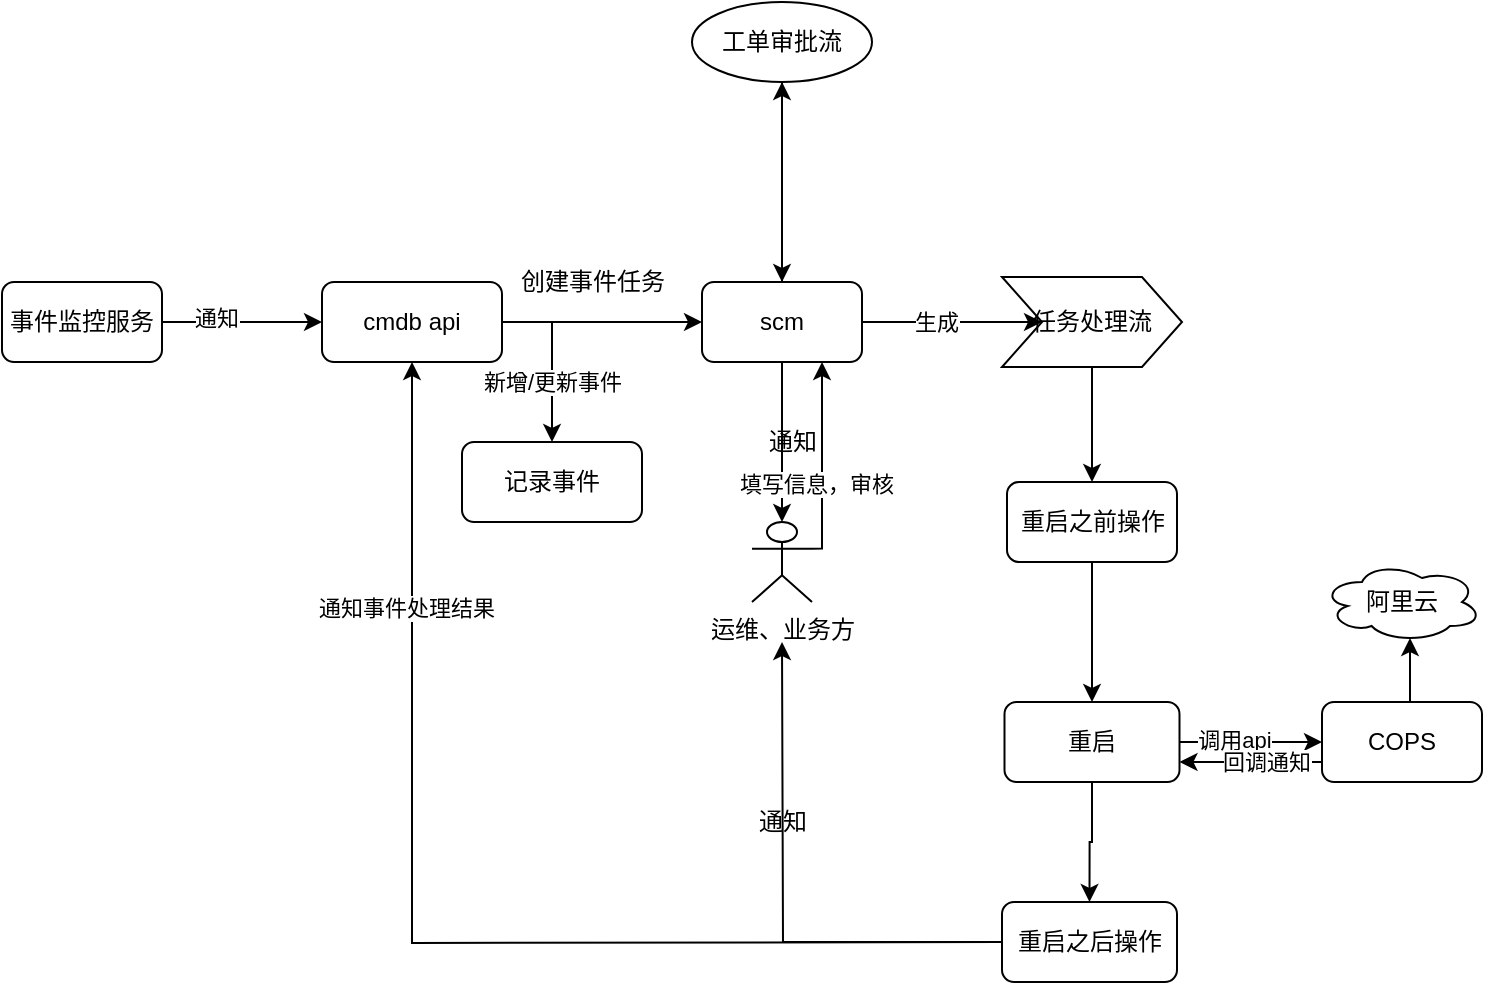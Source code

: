 <mxfile version="14.2.9" type="github">
  <diagram id="i3r9SRX2nsmY7t9XxCH-" name="Page-1">
    <mxGraphModel dx="1038" dy="524" grid="1" gridSize="10" guides="1" tooltips="1" connect="1" arrows="1" fold="1" page="1" pageScale="1" pageWidth="827" pageHeight="1169" math="0" shadow="0">
      <root>
        <mxCell id="0" />
        <mxCell id="1" parent="0" />
        <mxCell id="5iP_pvDfPiyhX8K3JkT0-7" style="edgeStyle=orthogonalEdgeStyle;rounded=0;orthogonalLoop=1;jettySize=auto;html=1;exitX=1;exitY=0.5;exitDx=0;exitDy=0;entryX=0;entryY=0.5;entryDx=0;entryDy=0;" parent="1" source="5iP_pvDfPiyhX8K3JkT0-1" target="5iP_pvDfPiyhX8K3JkT0-6" edge="1">
          <mxGeometry relative="1" as="geometry" />
        </mxCell>
        <mxCell id="5iP_pvDfPiyhX8K3JkT0-44" style="edgeStyle=orthogonalEdgeStyle;rounded=0;orthogonalLoop=1;jettySize=auto;html=1;exitX=1;exitY=0.5;exitDx=0;exitDy=0;entryX=0.5;entryY=0;entryDx=0;entryDy=0;" parent="1" source="5iP_pvDfPiyhX8K3JkT0-1" target="5iP_pvDfPiyhX8K3JkT0-4" edge="1">
          <mxGeometry relative="1" as="geometry" />
        </mxCell>
        <mxCell id="5iP_pvDfPiyhX8K3JkT0-47" value="新增/更新事件" style="edgeLabel;html=1;align=center;verticalAlign=middle;resizable=0;points=[];" parent="5iP_pvDfPiyhX8K3JkT0-44" vertex="1" connectable="0">
          <mxGeometry x="0.085" y="1" relative="1" as="geometry">
            <mxPoint x="-1.02" y="8.83" as="offset" />
          </mxGeometry>
        </mxCell>
        <mxCell id="5iP_pvDfPiyhX8K3JkT0-1" value="cmdb api" style="rounded=1;whiteSpace=wrap;html=1;" parent="1" vertex="1">
          <mxGeometry x="200" y="180" width="90" height="40" as="geometry" />
        </mxCell>
        <mxCell id="5iP_pvDfPiyhX8K3JkT0-3" style="edgeStyle=orthogonalEdgeStyle;rounded=0;orthogonalLoop=1;jettySize=auto;html=1;exitX=1;exitY=0.5;exitDx=0;exitDy=0;entryX=0;entryY=0.5;entryDx=0;entryDy=0;" parent="1" source="5iP_pvDfPiyhX8K3JkT0-2" target="5iP_pvDfPiyhX8K3JkT0-1" edge="1">
          <mxGeometry relative="1" as="geometry">
            <Array as="points">
              <mxPoint x="170" y="200" />
              <mxPoint x="170" y="200" />
            </Array>
          </mxGeometry>
        </mxCell>
        <mxCell id="5iP_pvDfPiyhX8K3JkT0-9" value="通知" style="edgeLabel;html=1;align=center;verticalAlign=middle;resizable=0;points=[];" parent="5iP_pvDfPiyhX8K3JkT0-3" vertex="1" connectable="0">
          <mxGeometry x="-0.328" y="2" relative="1" as="geometry">
            <mxPoint as="offset" />
          </mxGeometry>
        </mxCell>
        <mxCell id="5iP_pvDfPiyhX8K3JkT0-2" value="事件监控服务" style="rounded=1;whiteSpace=wrap;html=1;" parent="1" vertex="1">
          <mxGeometry x="40" y="180" width="80" height="40" as="geometry" />
        </mxCell>
        <mxCell id="5iP_pvDfPiyhX8K3JkT0-4" value="记录事件" style="rounded=1;whiteSpace=wrap;html=1;" parent="1" vertex="1">
          <mxGeometry x="270" y="260" width="90" height="40" as="geometry" />
        </mxCell>
        <mxCell id="5iP_pvDfPiyhX8K3JkT0-11" style="edgeStyle=orthogonalEdgeStyle;rounded=0;orthogonalLoop=1;jettySize=auto;html=1;exitX=0.5;exitY=1;exitDx=0;exitDy=0;entryX=0.5;entryY=0;entryDx=0;entryDy=0;entryPerimeter=0;" parent="1" source="5iP_pvDfPiyhX8K3JkT0-6" target="5iP_pvDfPiyhX8K3JkT0-10" edge="1">
          <mxGeometry relative="1" as="geometry">
            <Array as="points">
              <mxPoint x="430" y="250" />
              <mxPoint x="430" y="250" />
            </Array>
          </mxGeometry>
        </mxCell>
        <mxCell id="5iP_pvDfPiyhX8K3JkT0-18" style="edgeStyle=orthogonalEdgeStyle;rounded=0;orthogonalLoop=1;jettySize=auto;html=1;exitX=0.5;exitY=0;exitDx=0;exitDy=0;entryX=0.5;entryY=1;entryDx=0;entryDy=0;" parent="1" source="5iP_pvDfPiyhX8K3JkT0-6" target="5iP_pvDfPiyhX8K3JkT0-15" edge="1">
          <mxGeometry relative="1" as="geometry" />
        </mxCell>
        <mxCell id="5iP_pvDfPiyhX8K3JkT0-20" style="edgeStyle=orthogonalEdgeStyle;rounded=0;orthogonalLoop=1;jettySize=auto;html=1;exitX=1;exitY=0.5;exitDx=0;exitDy=0;entryX=0;entryY=0.5;entryDx=0;entryDy=0;" parent="1" source="5iP_pvDfPiyhX8K3JkT0-6" target="5iP_pvDfPiyhX8K3JkT0-14" edge="1">
          <mxGeometry relative="1" as="geometry">
            <Array as="points">
              <mxPoint x="510" y="200" />
              <mxPoint x="510" y="200" />
            </Array>
          </mxGeometry>
        </mxCell>
        <mxCell id="5iP_pvDfPiyhX8K3JkT0-21" value="生成" style="edgeLabel;html=1;align=center;verticalAlign=middle;resizable=0;points=[];" parent="5iP_pvDfPiyhX8K3JkT0-20" vertex="1" connectable="0">
          <mxGeometry x="-0.192" relative="1" as="geometry">
            <mxPoint as="offset" />
          </mxGeometry>
        </mxCell>
        <mxCell id="5iP_pvDfPiyhX8K3JkT0-6" value="scm" style="rounded=1;whiteSpace=wrap;html=1;" parent="1" vertex="1">
          <mxGeometry x="390" y="180" width="80" height="40" as="geometry" />
        </mxCell>
        <mxCell id="5iP_pvDfPiyhX8K3JkT0-8" value="创建事件任务" style="text;html=1;align=center;verticalAlign=middle;resizable=0;points=[];autosize=1;" parent="1" vertex="1">
          <mxGeometry x="290" y="170" width="90" height="20" as="geometry" />
        </mxCell>
        <mxCell id="5iP_pvDfPiyhX8K3JkT0-16" style="edgeStyle=orthogonalEdgeStyle;rounded=0;orthogonalLoop=1;jettySize=auto;html=1;exitX=1;exitY=0.333;exitDx=0;exitDy=0;exitPerimeter=0;entryX=0.75;entryY=1;entryDx=0;entryDy=0;" parent="1" source="5iP_pvDfPiyhX8K3JkT0-10" target="5iP_pvDfPiyhX8K3JkT0-6" edge="1">
          <mxGeometry relative="1" as="geometry">
            <mxPoint x="460" y="230" as="targetPoint" />
            <Array as="points">
              <mxPoint x="450" y="313" />
            </Array>
          </mxGeometry>
        </mxCell>
        <mxCell id="5iP_pvDfPiyhX8K3JkT0-17" value="填写信息，审核" style="edgeLabel;html=1;align=center;verticalAlign=middle;resizable=0;points=[];" parent="5iP_pvDfPiyhX8K3JkT0-16" vertex="1" connectable="0">
          <mxGeometry x="-0.222" y="3" relative="1" as="geometry">
            <mxPoint as="offset" />
          </mxGeometry>
        </mxCell>
        <mxCell id="5iP_pvDfPiyhX8K3JkT0-10" value="运维、业务方" style="shape=umlActor;verticalLabelPosition=bottom;verticalAlign=top;html=1;outlineConnect=0;" parent="1" vertex="1">
          <mxGeometry x="415" y="300" width="30" height="40" as="geometry" />
        </mxCell>
        <mxCell id="5iP_pvDfPiyhX8K3JkT0-12" value="通知" style="text;html=1;align=center;verticalAlign=middle;resizable=0;points=[];autosize=1;" parent="1" vertex="1">
          <mxGeometry x="415" y="250" width="40" height="20" as="geometry" />
        </mxCell>
        <mxCell id="5iP_pvDfPiyhX8K3JkT0-23" style="edgeStyle=orthogonalEdgeStyle;rounded=0;orthogonalLoop=1;jettySize=auto;html=1;exitX=0.5;exitY=1;exitDx=0;exitDy=0;entryX=0.5;entryY=0;entryDx=0;entryDy=0;" parent="1" source="5iP_pvDfPiyhX8K3JkT0-14" target="5iP_pvDfPiyhX8K3JkT0-22" edge="1">
          <mxGeometry relative="1" as="geometry" />
        </mxCell>
        <mxCell id="5iP_pvDfPiyhX8K3JkT0-14" value="任务处理流" style="shape=step;perimeter=stepPerimeter;whiteSpace=wrap;html=1;fixedSize=1;" parent="1" vertex="1">
          <mxGeometry x="540" y="177.5" width="90" height="45" as="geometry" />
        </mxCell>
        <mxCell id="5iP_pvDfPiyhX8K3JkT0-19" style="edgeStyle=orthogonalEdgeStyle;rounded=0;orthogonalLoop=1;jettySize=auto;html=1;entryX=0.5;entryY=0;entryDx=0;entryDy=0;" parent="1" source="5iP_pvDfPiyhX8K3JkT0-15" target="5iP_pvDfPiyhX8K3JkT0-6" edge="1">
          <mxGeometry relative="1" as="geometry" />
        </mxCell>
        <mxCell id="5iP_pvDfPiyhX8K3JkT0-15" value="工单审批流" style="ellipse;whiteSpace=wrap;html=1;" parent="1" vertex="1">
          <mxGeometry x="385" y="40" width="90" height="40" as="geometry" />
        </mxCell>
        <mxCell id="5iP_pvDfPiyhX8K3JkT0-26" style="edgeStyle=orthogonalEdgeStyle;rounded=0;orthogonalLoop=1;jettySize=auto;html=1;exitX=0.5;exitY=1;exitDx=0;exitDy=0;entryX=0.5;entryY=0;entryDx=0;entryDy=0;" parent="1" source="5iP_pvDfPiyhX8K3JkT0-22" target="5iP_pvDfPiyhX8K3JkT0-25" edge="1">
          <mxGeometry relative="1" as="geometry" />
        </mxCell>
        <mxCell id="5iP_pvDfPiyhX8K3JkT0-22" value="重启之前操作" style="rounded=1;whiteSpace=wrap;html=1;" parent="1" vertex="1">
          <mxGeometry x="542.5" y="280" width="85" height="40" as="geometry" />
        </mxCell>
        <mxCell id="5iP_pvDfPiyhX8K3JkT0-29" style="edgeStyle=orthogonalEdgeStyle;rounded=0;orthogonalLoop=1;jettySize=auto;html=1;exitX=1;exitY=0.5;exitDx=0;exitDy=0;entryX=1;entryY=0.5;entryDx=0;entryDy=0;" parent="1" source="5iP_pvDfPiyhX8K3JkT0-25" target="5iP_pvDfPiyhX8K3JkT0-25" edge="1">
          <mxGeometry relative="1" as="geometry" />
        </mxCell>
        <mxCell id="5iP_pvDfPiyhX8K3JkT0-33" style="edgeStyle=orthogonalEdgeStyle;rounded=0;orthogonalLoop=1;jettySize=auto;html=1;exitX=0.5;exitY=1;exitDx=0;exitDy=0;entryX=0.5;entryY=0;entryDx=0;entryDy=0;" parent="1" source="5iP_pvDfPiyhX8K3JkT0-25" target="5iP_pvDfPiyhX8K3JkT0-32" edge="1">
          <mxGeometry relative="1" as="geometry" />
        </mxCell>
        <mxCell id="5iP_pvDfPiyhX8K3JkT0-34" style="edgeStyle=orthogonalEdgeStyle;rounded=0;orthogonalLoop=1;jettySize=auto;html=1;exitX=1;exitY=0.5;exitDx=0;exitDy=0;entryX=0;entryY=0.5;entryDx=0;entryDy=0;" parent="1" source="5iP_pvDfPiyhX8K3JkT0-25" target="5iP_pvDfPiyhX8K3JkT0-28" edge="1">
          <mxGeometry relative="1" as="geometry">
            <Array as="points">
              <mxPoint x="629" y="410" />
              <mxPoint x="629" y="410" />
            </Array>
          </mxGeometry>
        </mxCell>
        <mxCell id="5iP_pvDfPiyhX8K3JkT0-37" value="调用api" style="edgeLabel;html=1;align=center;verticalAlign=middle;resizable=0;points=[];" parent="5iP_pvDfPiyhX8K3JkT0-34" vertex="1" connectable="0">
          <mxGeometry x="-0.247" y="1" relative="1" as="geometry">
            <mxPoint as="offset" />
          </mxGeometry>
        </mxCell>
        <mxCell id="5iP_pvDfPiyhX8K3JkT0-25" value="重启" style="rounded=1;whiteSpace=wrap;html=1;" parent="1" vertex="1">
          <mxGeometry x="541.25" y="390" width="87.5" height="40" as="geometry" />
        </mxCell>
        <mxCell id="5iP_pvDfPiyhX8K3JkT0-27" value="阿里云" style="ellipse;shape=cloud;whiteSpace=wrap;html=1;" parent="1" vertex="1">
          <mxGeometry x="700" y="320" width="80" height="40" as="geometry" />
        </mxCell>
        <mxCell id="5iP_pvDfPiyhX8K3JkT0-30" style="edgeStyle=orthogonalEdgeStyle;rounded=0;orthogonalLoop=1;jettySize=auto;html=1;exitX=0.5;exitY=0;exitDx=0;exitDy=0;entryX=0.55;entryY=0.95;entryDx=0;entryDy=0;entryPerimeter=0;" parent="1" source="5iP_pvDfPiyhX8K3JkT0-28" target="5iP_pvDfPiyhX8K3JkT0-27" edge="1">
          <mxGeometry relative="1" as="geometry" />
        </mxCell>
        <mxCell id="5iP_pvDfPiyhX8K3JkT0-28" value="COPS" style="rounded=1;whiteSpace=wrap;html=1;" parent="1" vertex="1">
          <mxGeometry x="700" y="390" width="80" height="40" as="geometry" />
        </mxCell>
        <mxCell id="5iP_pvDfPiyhX8K3JkT0-39" style="edgeStyle=orthogonalEdgeStyle;rounded=0;orthogonalLoop=1;jettySize=auto;html=1;exitX=0;exitY=0.5;exitDx=0;exitDy=0;" parent="1" source="5iP_pvDfPiyhX8K3JkT0-32" edge="1">
          <mxGeometry relative="1" as="geometry">
            <mxPoint x="430" y="360" as="targetPoint" />
          </mxGeometry>
        </mxCell>
        <mxCell id="5iP_pvDfPiyhX8K3JkT0-32" value="重启之后操作" style="rounded=1;whiteSpace=wrap;html=1;" parent="1" vertex="1">
          <mxGeometry x="540" y="490" width="87.5" height="40" as="geometry" />
        </mxCell>
        <mxCell id="5iP_pvDfPiyhX8K3JkT0-35" style="edgeStyle=orthogonalEdgeStyle;rounded=0;orthogonalLoop=1;jettySize=auto;html=1;exitX=0;exitY=0.5;exitDx=0;exitDy=0;entryX=1;entryY=0.75;entryDx=0;entryDy=0;" parent="1" source="5iP_pvDfPiyhX8K3JkT0-28" target="5iP_pvDfPiyhX8K3JkT0-25" edge="1">
          <mxGeometry relative="1" as="geometry">
            <mxPoint x="638.75" y="420" as="sourcePoint" />
            <mxPoint x="680" y="520" as="targetPoint" />
            <Array as="points">
              <mxPoint x="700" y="420" />
            </Array>
          </mxGeometry>
        </mxCell>
        <mxCell id="5iP_pvDfPiyhX8K3JkT0-38" value="回调通知" style="edgeLabel;html=1;align=center;verticalAlign=middle;resizable=0;points=[];" parent="5iP_pvDfPiyhX8K3JkT0-35" vertex="1" connectable="0">
          <mxGeometry x="-0.051" relative="1" as="geometry">
            <mxPoint as="offset" />
          </mxGeometry>
        </mxCell>
        <mxCell id="5iP_pvDfPiyhX8K3JkT0-40" value="通知" style="text;html=1;align=center;verticalAlign=middle;resizable=0;points=[];autosize=1;" parent="1" vertex="1">
          <mxGeometry x="410" y="440" width="40" height="20" as="geometry" />
        </mxCell>
        <mxCell id="5iP_pvDfPiyhX8K3JkT0-43" style="edgeStyle=orthogonalEdgeStyle;rounded=0;orthogonalLoop=1;jettySize=auto;html=1;exitX=0.5;exitY=1;exitDx=0;exitDy=0;" parent="1" source="5iP_pvDfPiyhX8K3JkT0-4" target="5iP_pvDfPiyhX8K3JkT0-4" edge="1">
          <mxGeometry relative="1" as="geometry" />
        </mxCell>
        <mxCell id="5iP_pvDfPiyhX8K3JkT0-45" style="edgeStyle=orthogonalEdgeStyle;rounded=0;orthogonalLoop=1;jettySize=auto;html=1;entryX=0.5;entryY=1;entryDx=0;entryDy=0;" parent="1" target="5iP_pvDfPiyhX8K3JkT0-1" edge="1">
          <mxGeometry relative="1" as="geometry">
            <mxPoint x="540" y="510" as="sourcePoint" />
            <mxPoint x="440" y="370" as="targetPoint" />
          </mxGeometry>
        </mxCell>
        <mxCell id="5iP_pvDfPiyhX8K3JkT0-46" value="通知事件处理结果" style="edgeLabel;html=1;align=center;verticalAlign=middle;resizable=0;points=[];" parent="5iP_pvDfPiyhX8K3JkT0-45" vertex="1" connectable="0">
          <mxGeometry x="0.581" y="3" relative="1" as="geometry">
            <mxPoint as="offset" />
          </mxGeometry>
        </mxCell>
      </root>
    </mxGraphModel>
  </diagram>
</mxfile>
